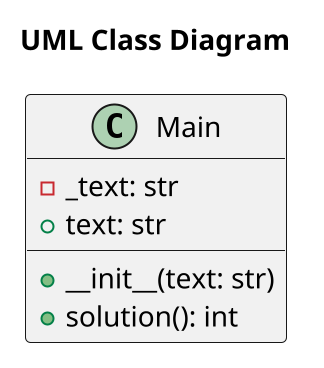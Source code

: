 @startuml
scale 2
title "UML Class Diagram"
class Main {
    - _text: str
    + __init__(text: str)
    + text: str
    + solution(): int
}
@enduml
